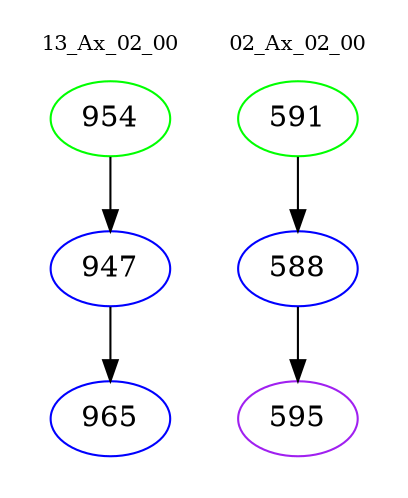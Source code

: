digraph{
subgraph cluster_0 {
color = white
label = "13_Ax_02_00";
fontsize=10;
T0_954 [label="954", color="green"]
T0_954 -> T0_947 [color="black"]
T0_947 [label="947", color="blue"]
T0_947 -> T0_965 [color="black"]
T0_965 [label="965", color="blue"]
}
subgraph cluster_1 {
color = white
label = "02_Ax_02_00";
fontsize=10;
T1_591 [label="591", color="green"]
T1_591 -> T1_588 [color="black"]
T1_588 [label="588", color="blue"]
T1_588 -> T1_595 [color="black"]
T1_595 [label="595", color="purple"]
}
}

